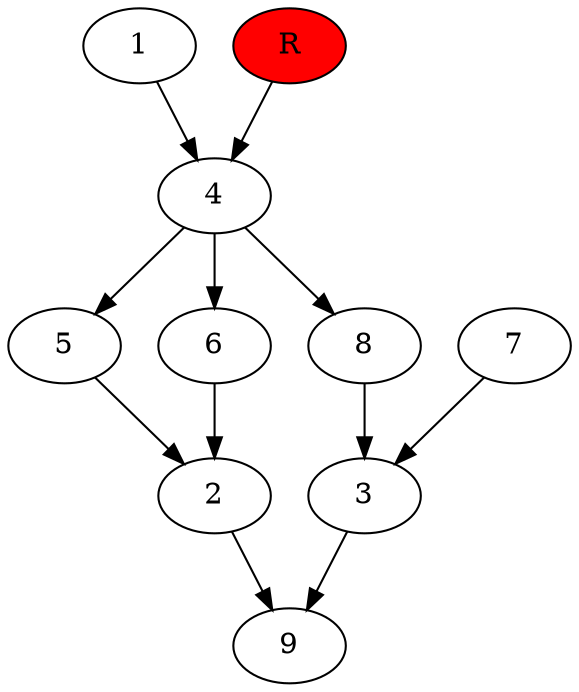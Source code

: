 digraph prb35193 {
	1
	2
	3
	4
	5
	6
	7
	8
	R [fillcolor="#ff0000" style=filled]
	1 -> 4
	2 -> 9
	3 -> 9
	4 -> 5
	4 -> 6
	4 -> 8
	5 -> 2
	6 -> 2
	7 -> 3
	8 -> 3
	R -> 4
}
